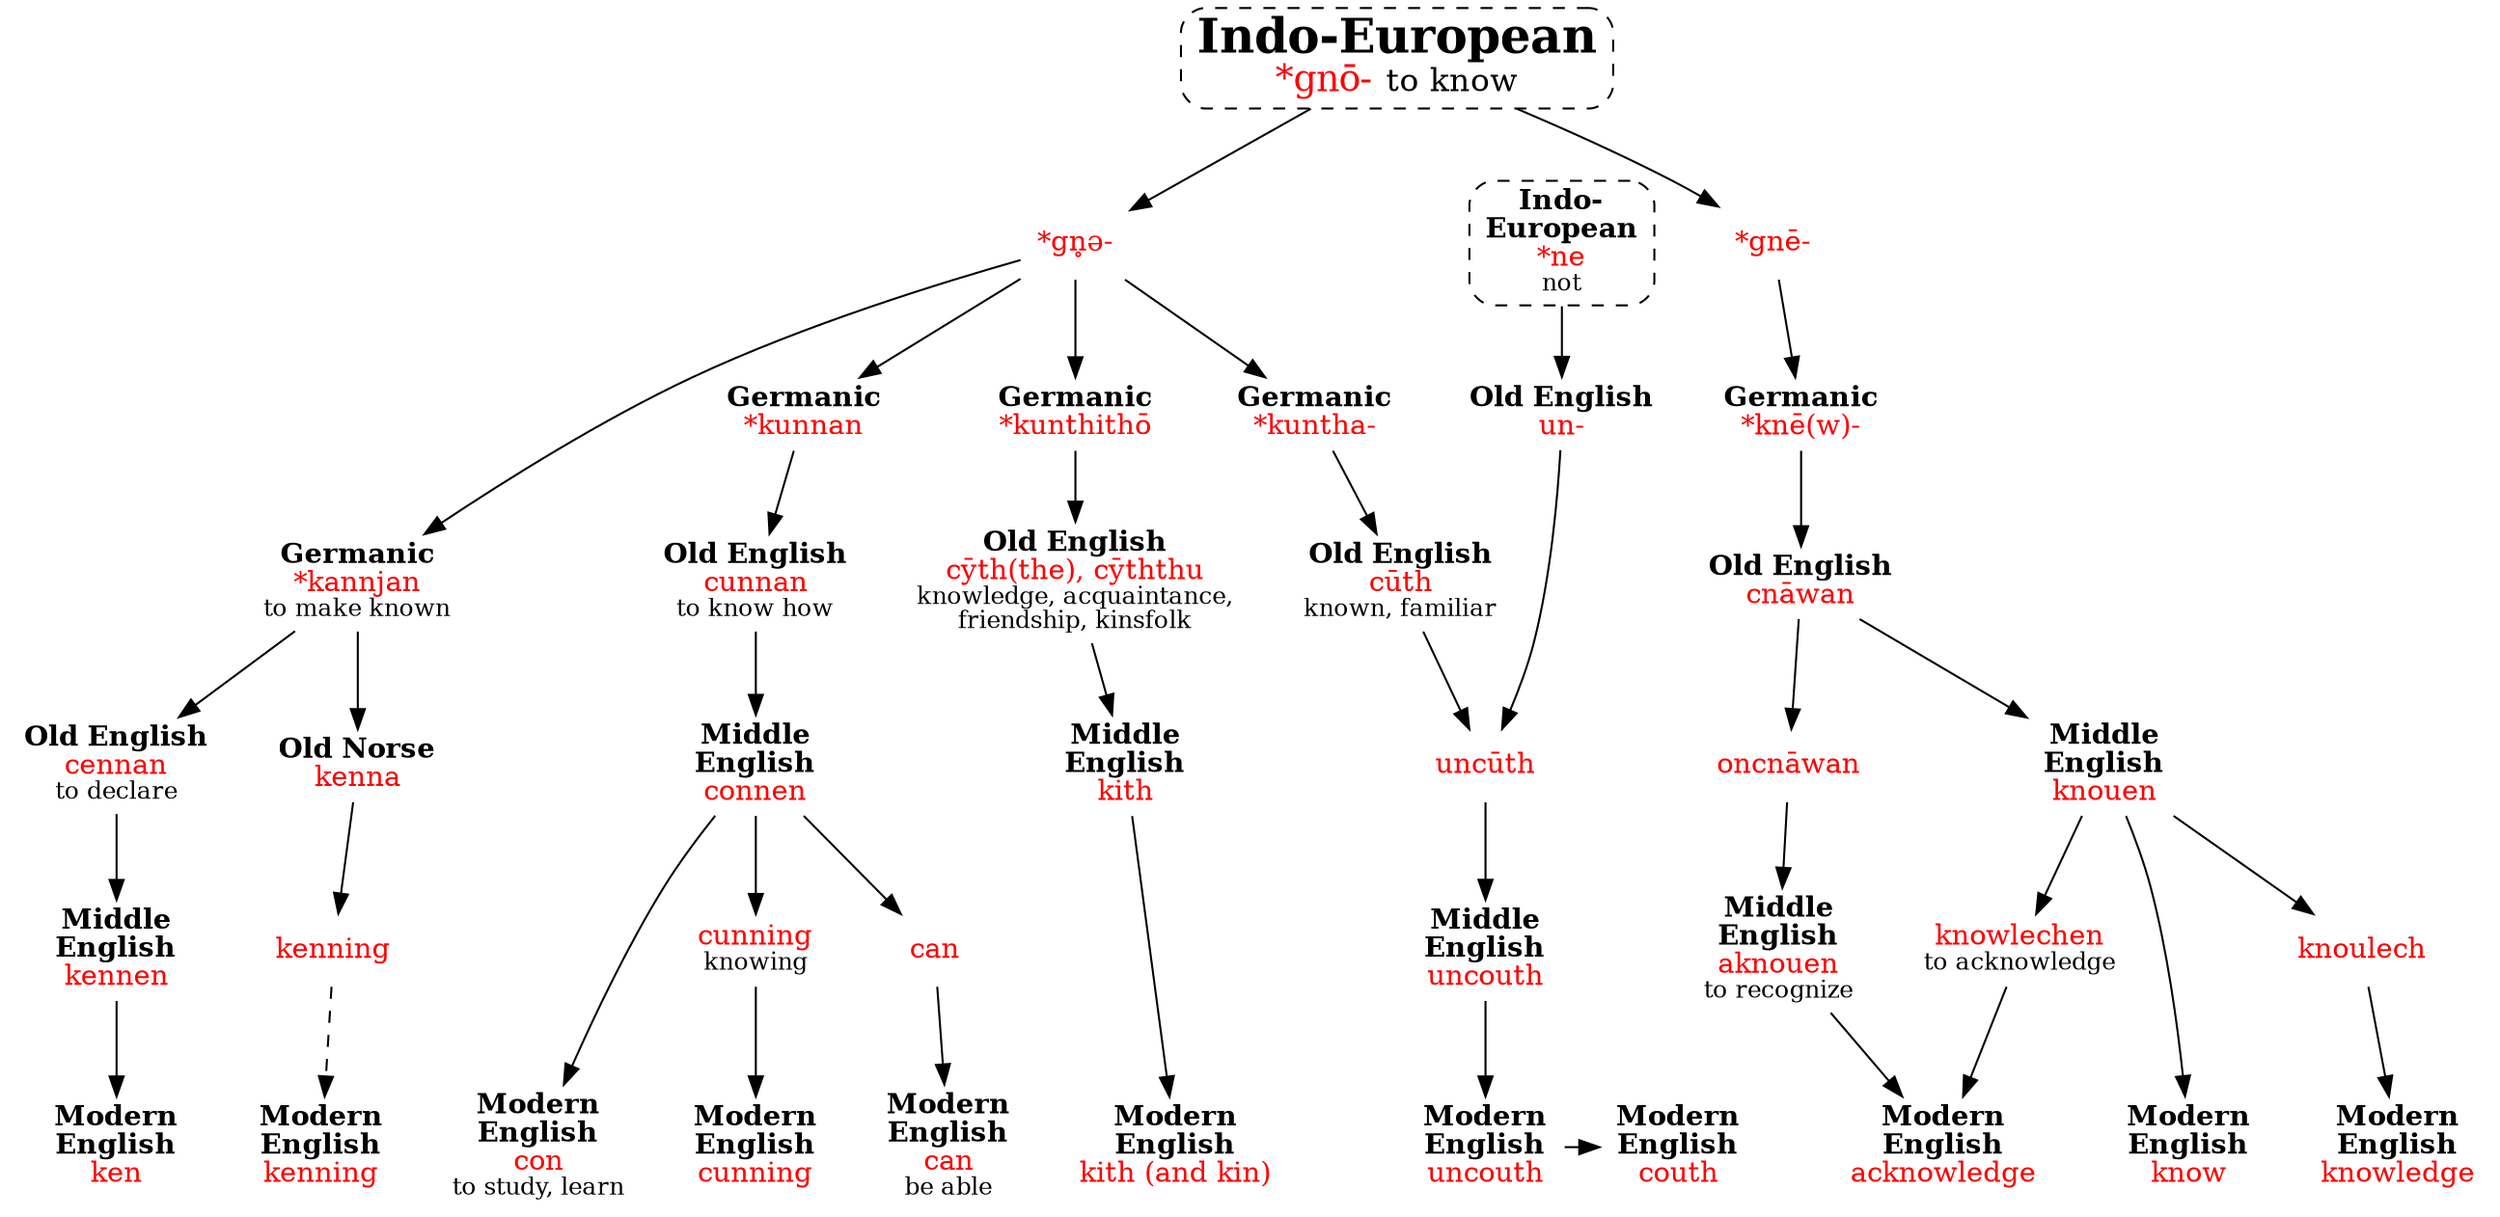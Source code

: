 strict digraph {
/* sources: AHD */
node [shape=none]

gno [label=<<font point-size="24"><b>Indo-European</b></font><br/><font point-size="18" color="red">*gnō- </font><font point-size="16">to know</font>> shape=box style="dashed,rounded" URL="gno-know0.svg" tooltip="Indo-European \"*gnō-\" to know"]


// know
gnee [label=<<font color="red">*gnē-</font>>]
knewGc [label=<<b>Germanic</b><br/><font color="red">*knē(w)-</font>>]
cnawanOE [label=<<b>Old English</b><br/><font color="red">cnāwan</font>>]
knouenME [label=<<b>Middle<br/>English</b><br/><font color="red">knouen</font>>]
know [label=<<b>Modern<br/>English</b><br/><font color="red">know</font>>]
gno -> gnee -> knewGc -> cnawanOE -> knouenME -> know

// knowledge
knoulechME [label=<<font color="red">knoulech</font>>]
knowledge [label=<<b>Modern<br/>English</b><br/><font color="red">knowledge</font>>]
knouenME -> knoulechME -> knowledge

// acknowledge
oncnawanOE [label=<<font color="red">oncnāwan</font>>]
aknouenME [label=<<b>Middle<br/>English</b><br/><font color="red">aknouen</font><br/><font point-size="12">to recognize</font>>]
knowlechenME [label=<<font color="red">knowlechen</font><br/><font point-size="12">to acknowledge</font>>]
acknowledge [label=<<b>Modern<br/>English</b><br/><font color="red">acknowledge</font>>]
cnawanOE -> oncnawanOE -> aknouenME
knouenME -> knowlechenME
{ aknouenME knowlechenME } -> acknowledge

// can (be able)
gne [label=<<font color="red">*gn̥ə-</font>>]
kunnanGc [label=<<b>Germanic</b><br/><font color="red">*kunnan</font>>]
cunnanOE[label=<<b>Old English</b><br/><font color="red">cunnan</font><br/><font point-size="12">to know how</font>>]
connenME [label=<<b>Middle<br/>English</b><br/><font color="red">connen</font>>]
canME [label=<<font color="red">can</font>>]
can [label=<<b>Modern<br/>English</b><br/><font color="red">can</font><br/><font point-size="12">be able</font>>]
gno -> gne -> kunnanGc -> cunnanOE -> connenME -> canME -> can

// con
con [label=<<b>Modern<br/>English</b><br/><font color="red">con</font><br/><font point-size="12">to study, learn</font>>]
connenME -> con

// cunning
cunningME [label=<<font color="red">cunning</font><br/><font point-size="12">knowing</font>>]
cunning [label=<<b>Modern<br/>English</b><br/><font color="red">cunning</font>>]
connenME -> cunningME -> cunning

// ken
kannjanGc [label=<<b>Germanic</b><br/><font color="red">*kannjan</font><br/><font point-size="12">to make known</font>>]
cennanOE [label=<<b>Old English</b><br/><font color="red">cennan</font><br/><font point-size="12">to declare</font>>]
kennenME [label=<<b>Middle<br/>English</b><br/><font color="red">kennen</font>>]
ken [label=<<b>Modern<br/>English</b><br/><font color="red">ken</font>>]
gne -> kannjanGc -> cennanOE -> kennenME -> ken

// kenning
kennaON [label=<<b>Old Norse</b><br/><font color="red">kenna</font>>]
kenningON [label=<<font color="red">kenning</font>>]
kenning [label=<<b>Modern<br/>English</b><br/><font color="red">kenning</font>>]
kannjanGc -> kennaON -> kenningON
kenningON -> kenning [style=dashed]

// uncouth, couth
kunthaGc [label=<<b>Germanic</b><br/><font color="red">*kuntha-</font>>]
cuthOE [label=<<b>Old English</b><br/><font color="red">cūth</font><br/><font point-size="12">known, familiar</font>>]
neIE [label=<<b>Indo-<br/>European</b><br/><font color="red">*ne</font><br/><font point-size="12">not</font>> shape=box style="dashed,rounded" URL="ne-not3.svg"]
unOE [label=<<b>Old English</b><br/><font color="red">un-</font>>]
uncuthOE [label=<<font color="red">uncūth</font>>]
uncouthME [label=<<b>Middle<br/>English</b><br/><font color="red">uncouth</font>>]
uncouth [label=<<b>Modern<br/>English</b><br/><font color="red">uncouth</font>>]
couth [label=<<b>Modern<br/>English</b><br/><font color="red">couth</font>>]
gne -> kunthaGc -> cuthOE
neIE -> unOE 
{ unOE cuthOE } -> uncuthOE -> uncouthME -> uncouth -> couth

// kith and kin
kunthithoGc [label=<<b>Germanic</b><br/><font color="red">*kunthithō</font>>]
cythOE [label=<<b>Old English</b><br/><font color="red">cȳth(the), cȳththu</font><br/><font point-size="12">knowledge, acquaintance,<br/>friendship, kinsfolk</font>>]
kithME [label=<<b>Middle<br/>English</b><br/><font color="red">kith</font>>]
kith [label=<<b>Modern<br/>English</b><br/><font color="red">kith (and kin)</font>>]
gne -> kunthithoGc -> cythOE -> kithME -> kith

{ rank=sink know knowledge acknowledge can con cunning ken kenning uncouth couth kith }
{ rank=same gnee gne neIE}
}